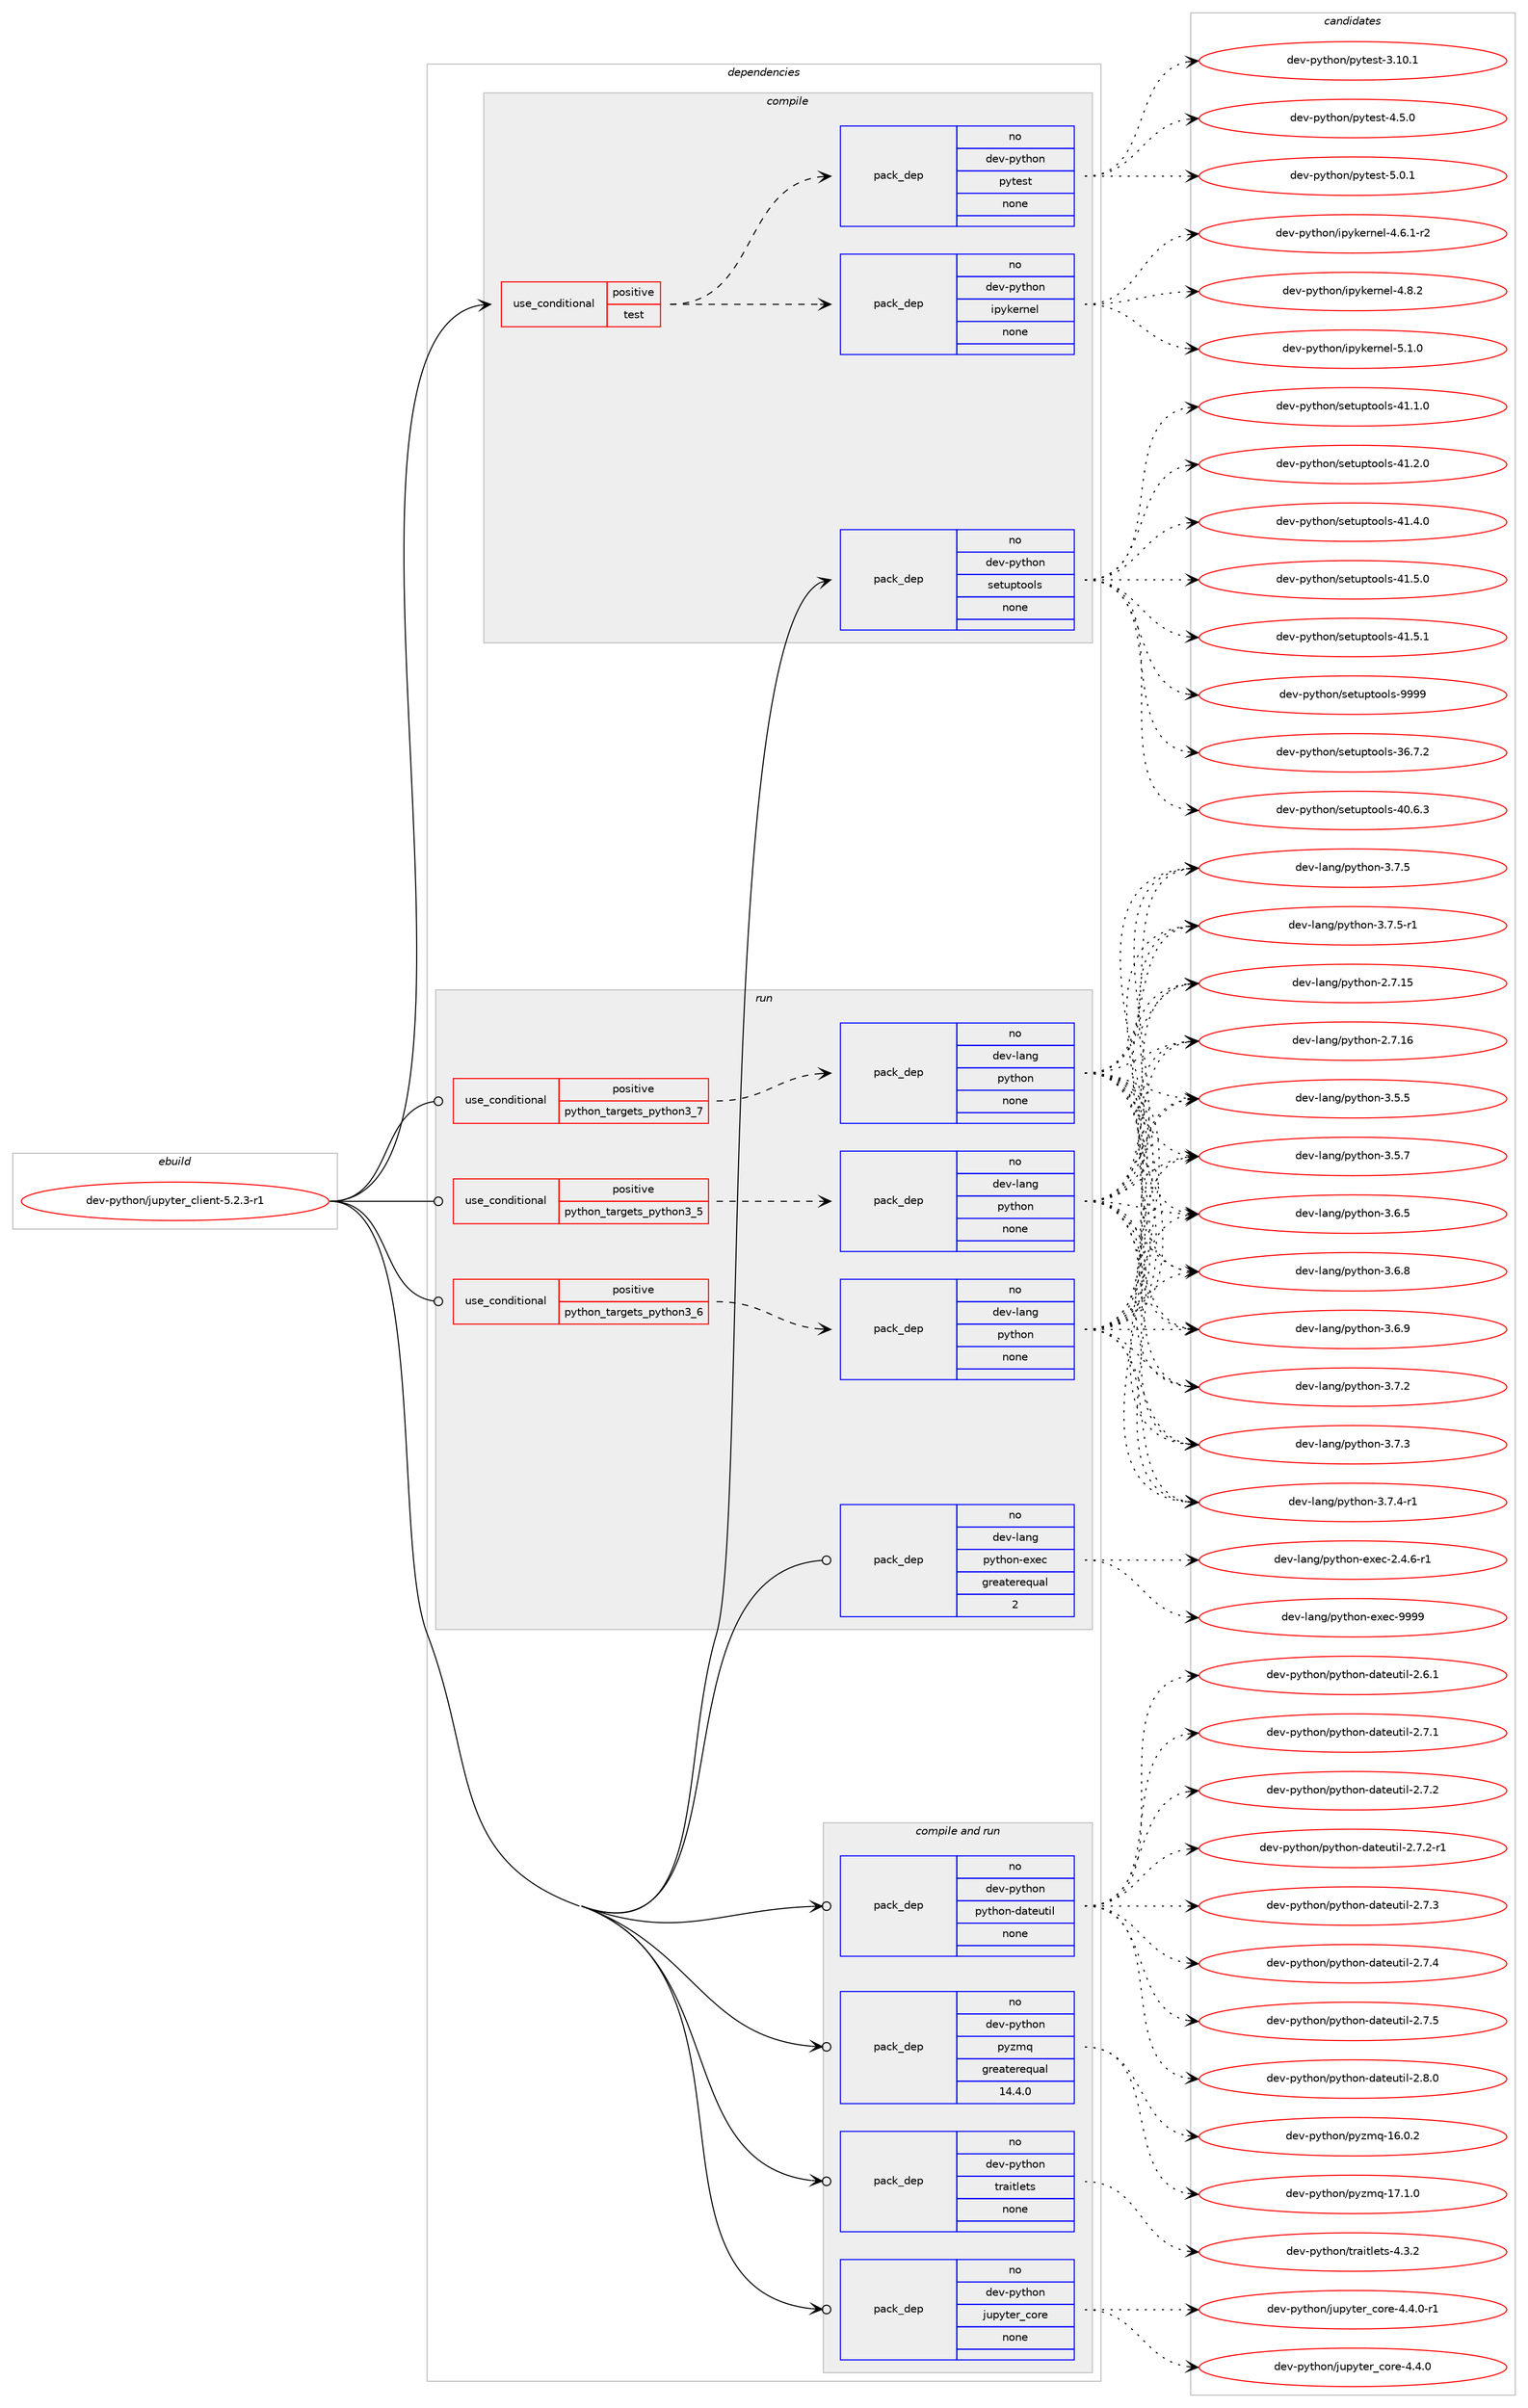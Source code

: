 digraph prolog {

# *************
# Graph options
# *************

newrank=true;
concentrate=true;
compound=true;
graph [rankdir=LR,fontname=Helvetica,fontsize=10,ranksep=1.5];#, ranksep=2.5, nodesep=0.2];
edge  [arrowhead=vee];
node  [fontname=Helvetica,fontsize=10];

# **********
# The ebuild
# **********

subgraph cluster_leftcol {
color=gray;
rank=same;
label=<<i>ebuild</i>>;
id [label="dev-python/jupyter_client-5.2.3-r1", color=red, width=4, href="../dev-python/jupyter_client-5.2.3-r1.svg"];
}

# ****************
# The dependencies
# ****************

subgraph cluster_midcol {
color=gray;
label=<<i>dependencies</i>>;
subgraph cluster_compile {
fillcolor="#eeeeee";
style=filled;
label=<<i>compile</i>>;
subgraph cond141645 {
dependency611842 [label=<<TABLE BORDER="0" CELLBORDER="1" CELLSPACING="0" CELLPADDING="4"><TR><TD ROWSPAN="3" CELLPADDING="10">use_conditional</TD></TR><TR><TD>positive</TD></TR><TR><TD>test</TD></TR></TABLE>>, shape=none, color=red];
subgraph pack458394 {
dependency611843 [label=<<TABLE BORDER="0" CELLBORDER="1" CELLSPACING="0" CELLPADDING="4" WIDTH="220"><TR><TD ROWSPAN="6" CELLPADDING="30">pack_dep</TD></TR><TR><TD WIDTH="110">no</TD></TR><TR><TD>dev-python</TD></TR><TR><TD>pytest</TD></TR><TR><TD>none</TD></TR><TR><TD></TD></TR></TABLE>>, shape=none, color=blue];
}
dependency611842:e -> dependency611843:w [weight=20,style="dashed",arrowhead="vee"];
subgraph pack458395 {
dependency611844 [label=<<TABLE BORDER="0" CELLBORDER="1" CELLSPACING="0" CELLPADDING="4" WIDTH="220"><TR><TD ROWSPAN="6" CELLPADDING="30">pack_dep</TD></TR><TR><TD WIDTH="110">no</TD></TR><TR><TD>dev-python</TD></TR><TR><TD>ipykernel</TD></TR><TR><TD>none</TD></TR><TR><TD></TD></TR></TABLE>>, shape=none, color=blue];
}
dependency611842:e -> dependency611844:w [weight=20,style="dashed",arrowhead="vee"];
}
id:e -> dependency611842:w [weight=20,style="solid",arrowhead="vee"];
subgraph pack458396 {
dependency611845 [label=<<TABLE BORDER="0" CELLBORDER="1" CELLSPACING="0" CELLPADDING="4" WIDTH="220"><TR><TD ROWSPAN="6" CELLPADDING="30">pack_dep</TD></TR><TR><TD WIDTH="110">no</TD></TR><TR><TD>dev-python</TD></TR><TR><TD>setuptools</TD></TR><TR><TD>none</TD></TR><TR><TD></TD></TR></TABLE>>, shape=none, color=blue];
}
id:e -> dependency611845:w [weight=20,style="solid",arrowhead="vee"];
}
subgraph cluster_compileandrun {
fillcolor="#eeeeee";
style=filled;
label=<<i>compile and run</i>>;
subgraph pack458397 {
dependency611846 [label=<<TABLE BORDER="0" CELLBORDER="1" CELLSPACING="0" CELLPADDING="4" WIDTH="220"><TR><TD ROWSPAN="6" CELLPADDING="30">pack_dep</TD></TR><TR><TD WIDTH="110">no</TD></TR><TR><TD>dev-python</TD></TR><TR><TD>jupyter_core</TD></TR><TR><TD>none</TD></TR><TR><TD></TD></TR></TABLE>>, shape=none, color=blue];
}
id:e -> dependency611846:w [weight=20,style="solid",arrowhead="odotvee"];
subgraph pack458398 {
dependency611847 [label=<<TABLE BORDER="0" CELLBORDER="1" CELLSPACING="0" CELLPADDING="4" WIDTH="220"><TR><TD ROWSPAN="6" CELLPADDING="30">pack_dep</TD></TR><TR><TD WIDTH="110">no</TD></TR><TR><TD>dev-python</TD></TR><TR><TD>python-dateutil</TD></TR><TR><TD>none</TD></TR><TR><TD></TD></TR></TABLE>>, shape=none, color=blue];
}
id:e -> dependency611847:w [weight=20,style="solid",arrowhead="odotvee"];
subgraph pack458399 {
dependency611848 [label=<<TABLE BORDER="0" CELLBORDER="1" CELLSPACING="0" CELLPADDING="4" WIDTH="220"><TR><TD ROWSPAN="6" CELLPADDING="30">pack_dep</TD></TR><TR><TD WIDTH="110">no</TD></TR><TR><TD>dev-python</TD></TR><TR><TD>pyzmq</TD></TR><TR><TD>greaterequal</TD></TR><TR><TD>14.4.0</TD></TR></TABLE>>, shape=none, color=blue];
}
id:e -> dependency611848:w [weight=20,style="solid",arrowhead="odotvee"];
subgraph pack458400 {
dependency611849 [label=<<TABLE BORDER="0" CELLBORDER="1" CELLSPACING="0" CELLPADDING="4" WIDTH="220"><TR><TD ROWSPAN="6" CELLPADDING="30">pack_dep</TD></TR><TR><TD WIDTH="110">no</TD></TR><TR><TD>dev-python</TD></TR><TR><TD>traitlets</TD></TR><TR><TD>none</TD></TR><TR><TD></TD></TR></TABLE>>, shape=none, color=blue];
}
id:e -> dependency611849:w [weight=20,style="solid",arrowhead="odotvee"];
}
subgraph cluster_run {
fillcolor="#eeeeee";
style=filled;
label=<<i>run</i>>;
subgraph cond141646 {
dependency611850 [label=<<TABLE BORDER="0" CELLBORDER="1" CELLSPACING="0" CELLPADDING="4"><TR><TD ROWSPAN="3" CELLPADDING="10">use_conditional</TD></TR><TR><TD>positive</TD></TR><TR><TD>python_targets_python3_5</TD></TR></TABLE>>, shape=none, color=red];
subgraph pack458401 {
dependency611851 [label=<<TABLE BORDER="0" CELLBORDER="1" CELLSPACING="0" CELLPADDING="4" WIDTH="220"><TR><TD ROWSPAN="6" CELLPADDING="30">pack_dep</TD></TR><TR><TD WIDTH="110">no</TD></TR><TR><TD>dev-lang</TD></TR><TR><TD>python</TD></TR><TR><TD>none</TD></TR><TR><TD></TD></TR></TABLE>>, shape=none, color=blue];
}
dependency611850:e -> dependency611851:w [weight=20,style="dashed",arrowhead="vee"];
}
id:e -> dependency611850:w [weight=20,style="solid",arrowhead="odot"];
subgraph cond141647 {
dependency611852 [label=<<TABLE BORDER="0" CELLBORDER="1" CELLSPACING="0" CELLPADDING="4"><TR><TD ROWSPAN="3" CELLPADDING="10">use_conditional</TD></TR><TR><TD>positive</TD></TR><TR><TD>python_targets_python3_6</TD></TR></TABLE>>, shape=none, color=red];
subgraph pack458402 {
dependency611853 [label=<<TABLE BORDER="0" CELLBORDER="1" CELLSPACING="0" CELLPADDING="4" WIDTH="220"><TR><TD ROWSPAN="6" CELLPADDING="30">pack_dep</TD></TR><TR><TD WIDTH="110">no</TD></TR><TR><TD>dev-lang</TD></TR><TR><TD>python</TD></TR><TR><TD>none</TD></TR><TR><TD></TD></TR></TABLE>>, shape=none, color=blue];
}
dependency611852:e -> dependency611853:w [weight=20,style="dashed",arrowhead="vee"];
}
id:e -> dependency611852:w [weight=20,style="solid",arrowhead="odot"];
subgraph cond141648 {
dependency611854 [label=<<TABLE BORDER="0" CELLBORDER="1" CELLSPACING="0" CELLPADDING="4"><TR><TD ROWSPAN="3" CELLPADDING="10">use_conditional</TD></TR><TR><TD>positive</TD></TR><TR><TD>python_targets_python3_7</TD></TR></TABLE>>, shape=none, color=red];
subgraph pack458403 {
dependency611855 [label=<<TABLE BORDER="0" CELLBORDER="1" CELLSPACING="0" CELLPADDING="4" WIDTH="220"><TR><TD ROWSPAN="6" CELLPADDING="30">pack_dep</TD></TR><TR><TD WIDTH="110">no</TD></TR><TR><TD>dev-lang</TD></TR><TR><TD>python</TD></TR><TR><TD>none</TD></TR><TR><TD></TD></TR></TABLE>>, shape=none, color=blue];
}
dependency611854:e -> dependency611855:w [weight=20,style="dashed",arrowhead="vee"];
}
id:e -> dependency611854:w [weight=20,style="solid",arrowhead="odot"];
subgraph pack458404 {
dependency611856 [label=<<TABLE BORDER="0" CELLBORDER="1" CELLSPACING="0" CELLPADDING="4" WIDTH="220"><TR><TD ROWSPAN="6" CELLPADDING="30">pack_dep</TD></TR><TR><TD WIDTH="110">no</TD></TR><TR><TD>dev-lang</TD></TR><TR><TD>python-exec</TD></TR><TR><TD>greaterequal</TD></TR><TR><TD>2</TD></TR></TABLE>>, shape=none, color=blue];
}
id:e -> dependency611856:w [weight=20,style="solid",arrowhead="odot"];
}
}

# **************
# The candidates
# **************

subgraph cluster_choices {
rank=same;
color=gray;
label=<<i>candidates</i>>;

subgraph choice458394 {
color=black;
nodesep=1;
choice100101118451121211161041111104711212111610111511645514649484649 [label="dev-python/pytest-3.10.1", color=red, width=4,href="../dev-python/pytest-3.10.1.svg"];
choice1001011184511212111610411111047112121116101115116455246534648 [label="dev-python/pytest-4.5.0", color=red, width=4,href="../dev-python/pytest-4.5.0.svg"];
choice1001011184511212111610411111047112121116101115116455346484649 [label="dev-python/pytest-5.0.1", color=red, width=4,href="../dev-python/pytest-5.0.1.svg"];
dependency611843:e -> choice100101118451121211161041111104711212111610111511645514649484649:w [style=dotted,weight="100"];
dependency611843:e -> choice1001011184511212111610411111047112121116101115116455246534648:w [style=dotted,weight="100"];
dependency611843:e -> choice1001011184511212111610411111047112121116101115116455346484649:w [style=dotted,weight="100"];
}
subgraph choice458395 {
color=black;
nodesep=1;
choice10010111845112121116104111110471051121211071011141101011084552465446494511450 [label="dev-python/ipykernel-4.6.1-r2", color=red, width=4,href="../dev-python/ipykernel-4.6.1-r2.svg"];
choice1001011184511212111610411111047105112121107101114110101108455246564650 [label="dev-python/ipykernel-4.8.2", color=red, width=4,href="../dev-python/ipykernel-4.8.2.svg"];
choice1001011184511212111610411111047105112121107101114110101108455346494648 [label="dev-python/ipykernel-5.1.0", color=red, width=4,href="../dev-python/ipykernel-5.1.0.svg"];
dependency611844:e -> choice10010111845112121116104111110471051121211071011141101011084552465446494511450:w [style=dotted,weight="100"];
dependency611844:e -> choice1001011184511212111610411111047105112121107101114110101108455246564650:w [style=dotted,weight="100"];
dependency611844:e -> choice1001011184511212111610411111047105112121107101114110101108455346494648:w [style=dotted,weight="100"];
}
subgraph choice458396 {
color=black;
nodesep=1;
choice100101118451121211161041111104711510111611711211611111110811545515446554650 [label="dev-python/setuptools-36.7.2", color=red, width=4,href="../dev-python/setuptools-36.7.2.svg"];
choice100101118451121211161041111104711510111611711211611111110811545524846544651 [label="dev-python/setuptools-40.6.3", color=red, width=4,href="../dev-python/setuptools-40.6.3.svg"];
choice100101118451121211161041111104711510111611711211611111110811545524946494648 [label="dev-python/setuptools-41.1.0", color=red, width=4,href="../dev-python/setuptools-41.1.0.svg"];
choice100101118451121211161041111104711510111611711211611111110811545524946504648 [label="dev-python/setuptools-41.2.0", color=red, width=4,href="../dev-python/setuptools-41.2.0.svg"];
choice100101118451121211161041111104711510111611711211611111110811545524946524648 [label="dev-python/setuptools-41.4.0", color=red, width=4,href="../dev-python/setuptools-41.4.0.svg"];
choice100101118451121211161041111104711510111611711211611111110811545524946534648 [label="dev-python/setuptools-41.5.0", color=red, width=4,href="../dev-python/setuptools-41.5.0.svg"];
choice100101118451121211161041111104711510111611711211611111110811545524946534649 [label="dev-python/setuptools-41.5.1", color=red, width=4,href="../dev-python/setuptools-41.5.1.svg"];
choice10010111845112121116104111110471151011161171121161111111081154557575757 [label="dev-python/setuptools-9999", color=red, width=4,href="../dev-python/setuptools-9999.svg"];
dependency611845:e -> choice100101118451121211161041111104711510111611711211611111110811545515446554650:w [style=dotted,weight="100"];
dependency611845:e -> choice100101118451121211161041111104711510111611711211611111110811545524846544651:w [style=dotted,weight="100"];
dependency611845:e -> choice100101118451121211161041111104711510111611711211611111110811545524946494648:w [style=dotted,weight="100"];
dependency611845:e -> choice100101118451121211161041111104711510111611711211611111110811545524946504648:w [style=dotted,weight="100"];
dependency611845:e -> choice100101118451121211161041111104711510111611711211611111110811545524946524648:w [style=dotted,weight="100"];
dependency611845:e -> choice100101118451121211161041111104711510111611711211611111110811545524946534648:w [style=dotted,weight="100"];
dependency611845:e -> choice100101118451121211161041111104711510111611711211611111110811545524946534649:w [style=dotted,weight="100"];
dependency611845:e -> choice10010111845112121116104111110471151011161171121161111111081154557575757:w [style=dotted,weight="100"];
}
subgraph choice458397 {
color=black;
nodesep=1;
choice10010111845112121116104111110471061171121211161011149599111114101455246524648 [label="dev-python/jupyter_core-4.4.0", color=red, width=4,href="../dev-python/jupyter_core-4.4.0.svg"];
choice100101118451121211161041111104710611711212111610111495991111141014552465246484511449 [label="dev-python/jupyter_core-4.4.0-r1", color=red, width=4,href="../dev-python/jupyter_core-4.4.0-r1.svg"];
dependency611846:e -> choice10010111845112121116104111110471061171121211161011149599111114101455246524648:w [style=dotted,weight="100"];
dependency611846:e -> choice100101118451121211161041111104710611711212111610111495991111141014552465246484511449:w [style=dotted,weight="100"];
}
subgraph choice458398 {
color=black;
nodesep=1;
choice10010111845112121116104111110471121211161041111104510097116101117116105108455046544649 [label="dev-python/python-dateutil-2.6.1", color=red, width=4,href="../dev-python/python-dateutil-2.6.1.svg"];
choice10010111845112121116104111110471121211161041111104510097116101117116105108455046554649 [label="dev-python/python-dateutil-2.7.1", color=red, width=4,href="../dev-python/python-dateutil-2.7.1.svg"];
choice10010111845112121116104111110471121211161041111104510097116101117116105108455046554650 [label="dev-python/python-dateutil-2.7.2", color=red, width=4,href="../dev-python/python-dateutil-2.7.2.svg"];
choice100101118451121211161041111104711212111610411111045100971161011171161051084550465546504511449 [label="dev-python/python-dateutil-2.7.2-r1", color=red, width=4,href="../dev-python/python-dateutil-2.7.2-r1.svg"];
choice10010111845112121116104111110471121211161041111104510097116101117116105108455046554651 [label="dev-python/python-dateutil-2.7.3", color=red, width=4,href="../dev-python/python-dateutil-2.7.3.svg"];
choice10010111845112121116104111110471121211161041111104510097116101117116105108455046554652 [label="dev-python/python-dateutil-2.7.4", color=red, width=4,href="../dev-python/python-dateutil-2.7.4.svg"];
choice10010111845112121116104111110471121211161041111104510097116101117116105108455046554653 [label="dev-python/python-dateutil-2.7.5", color=red, width=4,href="../dev-python/python-dateutil-2.7.5.svg"];
choice10010111845112121116104111110471121211161041111104510097116101117116105108455046564648 [label="dev-python/python-dateutil-2.8.0", color=red, width=4,href="../dev-python/python-dateutil-2.8.0.svg"];
dependency611847:e -> choice10010111845112121116104111110471121211161041111104510097116101117116105108455046544649:w [style=dotted,weight="100"];
dependency611847:e -> choice10010111845112121116104111110471121211161041111104510097116101117116105108455046554649:w [style=dotted,weight="100"];
dependency611847:e -> choice10010111845112121116104111110471121211161041111104510097116101117116105108455046554650:w [style=dotted,weight="100"];
dependency611847:e -> choice100101118451121211161041111104711212111610411111045100971161011171161051084550465546504511449:w [style=dotted,weight="100"];
dependency611847:e -> choice10010111845112121116104111110471121211161041111104510097116101117116105108455046554651:w [style=dotted,weight="100"];
dependency611847:e -> choice10010111845112121116104111110471121211161041111104510097116101117116105108455046554652:w [style=dotted,weight="100"];
dependency611847:e -> choice10010111845112121116104111110471121211161041111104510097116101117116105108455046554653:w [style=dotted,weight="100"];
dependency611847:e -> choice10010111845112121116104111110471121211161041111104510097116101117116105108455046564648:w [style=dotted,weight="100"];
}
subgraph choice458399 {
color=black;
nodesep=1;
choice100101118451121211161041111104711212112210911345495446484650 [label="dev-python/pyzmq-16.0.2", color=red, width=4,href="../dev-python/pyzmq-16.0.2.svg"];
choice100101118451121211161041111104711212112210911345495546494648 [label="dev-python/pyzmq-17.1.0", color=red, width=4,href="../dev-python/pyzmq-17.1.0.svg"];
dependency611848:e -> choice100101118451121211161041111104711212112210911345495446484650:w [style=dotted,weight="100"];
dependency611848:e -> choice100101118451121211161041111104711212112210911345495546494648:w [style=dotted,weight="100"];
}
subgraph choice458400 {
color=black;
nodesep=1;
choice100101118451121211161041111104711611497105116108101116115455246514650 [label="dev-python/traitlets-4.3.2", color=red, width=4,href="../dev-python/traitlets-4.3.2.svg"];
dependency611849:e -> choice100101118451121211161041111104711611497105116108101116115455246514650:w [style=dotted,weight="100"];
}
subgraph choice458401 {
color=black;
nodesep=1;
choice10010111845108971101034711212111610411111045504655464953 [label="dev-lang/python-2.7.15", color=red, width=4,href="../dev-lang/python-2.7.15.svg"];
choice10010111845108971101034711212111610411111045504655464954 [label="dev-lang/python-2.7.16", color=red, width=4,href="../dev-lang/python-2.7.16.svg"];
choice100101118451089711010347112121116104111110455146534653 [label="dev-lang/python-3.5.5", color=red, width=4,href="../dev-lang/python-3.5.5.svg"];
choice100101118451089711010347112121116104111110455146534655 [label="dev-lang/python-3.5.7", color=red, width=4,href="../dev-lang/python-3.5.7.svg"];
choice100101118451089711010347112121116104111110455146544653 [label="dev-lang/python-3.6.5", color=red, width=4,href="../dev-lang/python-3.6.5.svg"];
choice100101118451089711010347112121116104111110455146544656 [label="dev-lang/python-3.6.8", color=red, width=4,href="../dev-lang/python-3.6.8.svg"];
choice100101118451089711010347112121116104111110455146544657 [label="dev-lang/python-3.6.9", color=red, width=4,href="../dev-lang/python-3.6.9.svg"];
choice100101118451089711010347112121116104111110455146554650 [label="dev-lang/python-3.7.2", color=red, width=4,href="../dev-lang/python-3.7.2.svg"];
choice100101118451089711010347112121116104111110455146554651 [label="dev-lang/python-3.7.3", color=red, width=4,href="../dev-lang/python-3.7.3.svg"];
choice1001011184510897110103471121211161041111104551465546524511449 [label="dev-lang/python-3.7.4-r1", color=red, width=4,href="../dev-lang/python-3.7.4-r1.svg"];
choice100101118451089711010347112121116104111110455146554653 [label="dev-lang/python-3.7.5", color=red, width=4,href="../dev-lang/python-3.7.5.svg"];
choice1001011184510897110103471121211161041111104551465546534511449 [label="dev-lang/python-3.7.5-r1", color=red, width=4,href="../dev-lang/python-3.7.5-r1.svg"];
dependency611851:e -> choice10010111845108971101034711212111610411111045504655464953:w [style=dotted,weight="100"];
dependency611851:e -> choice10010111845108971101034711212111610411111045504655464954:w [style=dotted,weight="100"];
dependency611851:e -> choice100101118451089711010347112121116104111110455146534653:w [style=dotted,weight="100"];
dependency611851:e -> choice100101118451089711010347112121116104111110455146534655:w [style=dotted,weight="100"];
dependency611851:e -> choice100101118451089711010347112121116104111110455146544653:w [style=dotted,weight="100"];
dependency611851:e -> choice100101118451089711010347112121116104111110455146544656:w [style=dotted,weight="100"];
dependency611851:e -> choice100101118451089711010347112121116104111110455146544657:w [style=dotted,weight="100"];
dependency611851:e -> choice100101118451089711010347112121116104111110455146554650:w [style=dotted,weight="100"];
dependency611851:e -> choice100101118451089711010347112121116104111110455146554651:w [style=dotted,weight="100"];
dependency611851:e -> choice1001011184510897110103471121211161041111104551465546524511449:w [style=dotted,weight="100"];
dependency611851:e -> choice100101118451089711010347112121116104111110455146554653:w [style=dotted,weight="100"];
dependency611851:e -> choice1001011184510897110103471121211161041111104551465546534511449:w [style=dotted,weight="100"];
}
subgraph choice458402 {
color=black;
nodesep=1;
choice10010111845108971101034711212111610411111045504655464953 [label="dev-lang/python-2.7.15", color=red, width=4,href="../dev-lang/python-2.7.15.svg"];
choice10010111845108971101034711212111610411111045504655464954 [label="dev-lang/python-2.7.16", color=red, width=4,href="../dev-lang/python-2.7.16.svg"];
choice100101118451089711010347112121116104111110455146534653 [label="dev-lang/python-3.5.5", color=red, width=4,href="../dev-lang/python-3.5.5.svg"];
choice100101118451089711010347112121116104111110455146534655 [label="dev-lang/python-3.5.7", color=red, width=4,href="../dev-lang/python-3.5.7.svg"];
choice100101118451089711010347112121116104111110455146544653 [label="dev-lang/python-3.6.5", color=red, width=4,href="../dev-lang/python-3.6.5.svg"];
choice100101118451089711010347112121116104111110455146544656 [label="dev-lang/python-3.6.8", color=red, width=4,href="../dev-lang/python-3.6.8.svg"];
choice100101118451089711010347112121116104111110455146544657 [label="dev-lang/python-3.6.9", color=red, width=4,href="../dev-lang/python-3.6.9.svg"];
choice100101118451089711010347112121116104111110455146554650 [label="dev-lang/python-3.7.2", color=red, width=4,href="../dev-lang/python-3.7.2.svg"];
choice100101118451089711010347112121116104111110455146554651 [label="dev-lang/python-3.7.3", color=red, width=4,href="../dev-lang/python-3.7.3.svg"];
choice1001011184510897110103471121211161041111104551465546524511449 [label="dev-lang/python-3.7.4-r1", color=red, width=4,href="../dev-lang/python-3.7.4-r1.svg"];
choice100101118451089711010347112121116104111110455146554653 [label="dev-lang/python-3.7.5", color=red, width=4,href="../dev-lang/python-3.7.5.svg"];
choice1001011184510897110103471121211161041111104551465546534511449 [label="dev-lang/python-3.7.5-r1", color=red, width=4,href="../dev-lang/python-3.7.5-r1.svg"];
dependency611853:e -> choice10010111845108971101034711212111610411111045504655464953:w [style=dotted,weight="100"];
dependency611853:e -> choice10010111845108971101034711212111610411111045504655464954:w [style=dotted,weight="100"];
dependency611853:e -> choice100101118451089711010347112121116104111110455146534653:w [style=dotted,weight="100"];
dependency611853:e -> choice100101118451089711010347112121116104111110455146534655:w [style=dotted,weight="100"];
dependency611853:e -> choice100101118451089711010347112121116104111110455146544653:w [style=dotted,weight="100"];
dependency611853:e -> choice100101118451089711010347112121116104111110455146544656:w [style=dotted,weight="100"];
dependency611853:e -> choice100101118451089711010347112121116104111110455146544657:w [style=dotted,weight="100"];
dependency611853:e -> choice100101118451089711010347112121116104111110455146554650:w [style=dotted,weight="100"];
dependency611853:e -> choice100101118451089711010347112121116104111110455146554651:w [style=dotted,weight="100"];
dependency611853:e -> choice1001011184510897110103471121211161041111104551465546524511449:w [style=dotted,weight="100"];
dependency611853:e -> choice100101118451089711010347112121116104111110455146554653:w [style=dotted,weight="100"];
dependency611853:e -> choice1001011184510897110103471121211161041111104551465546534511449:w [style=dotted,weight="100"];
}
subgraph choice458403 {
color=black;
nodesep=1;
choice10010111845108971101034711212111610411111045504655464953 [label="dev-lang/python-2.7.15", color=red, width=4,href="../dev-lang/python-2.7.15.svg"];
choice10010111845108971101034711212111610411111045504655464954 [label="dev-lang/python-2.7.16", color=red, width=4,href="../dev-lang/python-2.7.16.svg"];
choice100101118451089711010347112121116104111110455146534653 [label="dev-lang/python-3.5.5", color=red, width=4,href="../dev-lang/python-3.5.5.svg"];
choice100101118451089711010347112121116104111110455146534655 [label="dev-lang/python-3.5.7", color=red, width=4,href="../dev-lang/python-3.5.7.svg"];
choice100101118451089711010347112121116104111110455146544653 [label="dev-lang/python-3.6.5", color=red, width=4,href="../dev-lang/python-3.6.5.svg"];
choice100101118451089711010347112121116104111110455146544656 [label="dev-lang/python-3.6.8", color=red, width=4,href="../dev-lang/python-3.6.8.svg"];
choice100101118451089711010347112121116104111110455146544657 [label="dev-lang/python-3.6.9", color=red, width=4,href="../dev-lang/python-3.6.9.svg"];
choice100101118451089711010347112121116104111110455146554650 [label="dev-lang/python-3.7.2", color=red, width=4,href="../dev-lang/python-3.7.2.svg"];
choice100101118451089711010347112121116104111110455146554651 [label="dev-lang/python-3.7.3", color=red, width=4,href="../dev-lang/python-3.7.3.svg"];
choice1001011184510897110103471121211161041111104551465546524511449 [label="dev-lang/python-3.7.4-r1", color=red, width=4,href="../dev-lang/python-3.7.4-r1.svg"];
choice100101118451089711010347112121116104111110455146554653 [label="dev-lang/python-3.7.5", color=red, width=4,href="../dev-lang/python-3.7.5.svg"];
choice1001011184510897110103471121211161041111104551465546534511449 [label="dev-lang/python-3.7.5-r1", color=red, width=4,href="../dev-lang/python-3.7.5-r1.svg"];
dependency611855:e -> choice10010111845108971101034711212111610411111045504655464953:w [style=dotted,weight="100"];
dependency611855:e -> choice10010111845108971101034711212111610411111045504655464954:w [style=dotted,weight="100"];
dependency611855:e -> choice100101118451089711010347112121116104111110455146534653:w [style=dotted,weight="100"];
dependency611855:e -> choice100101118451089711010347112121116104111110455146534655:w [style=dotted,weight="100"];
dependency611855:e -> choice100101118451089711010347112121116104111110455146544653:w [style=dotted,weight="100"];
dependency611855:e -> choice100101118451089711010347112121116104111110455146544656:w [style=dotted,weight="100"];
dependency611855:e -> choice100101118451089711010347112121116104111110455146544657:w [style=dotted,weight="100"];
dependency611855:e -> choice100101118451089711010347112121116104111110455146554650:w [style=dotted,weight="100"];
dependency611855:e -> choice100101118451089711010347112121116104111110455146554651:w [style=dotted,weight="100"];
dependency611855:e -> choice1001011184510897110103471121211161041111104551465546524511449:w [style=dotted,weight="100"];
dependency611855:e -> choice100101118451089711010347112121116104111110455146554653:w [style=dotted,weight="100"];
dependency611855:e -> choice1001011184510897110103471121211161041111104551465546534511449:w [style=dotted,weight="100"];
}
subgraph choice458404 {
color=black;
nodesep=1;
choice10010111845108971101034711212111610411111045101120101994550465246544511449 [label="dev-lang/python-exec-2.4.6-r1", color=red, width=4,href="../dev-lang/python-exec-2.4.6-r1.svg"];
choice10010111845108971101034711212111610411111045101120101994557575757 [label="dev-lang/python-exec-9999", color=red, width=4,href="../dev-lang/python-exec-9999.svg"];
dependency611856:e -> choice10010111845108971101034711212111610411111045101120101994550465246544511449:w [style=dotted,weight="100"];
dependency611856:e -> choice10010111845108971101034711212111610411111045101120101994557575757:w [style=dotted,weight="100"];
}
}

}
